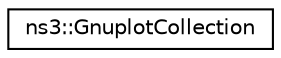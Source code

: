 digraph "Graphical Class Hierarchy"
{
 // LATEX_PDF_SIZE
  edge [fontname="Helvetica",fontsize="10",labelfontname="Helvetica",labelfontsize="10"];
  node [fontname="Helvetica",fontsize="10",shape=record];
  rankdir="LR";
  Node0 [label="ns3::GnuplotCollection",height=0.2,width=0.4,color="black", fillcolor="white", style="filled",URL="$classns3_1_1_gnuplot_collection.html",tooltip="a simple class to group together multiple gnuplots into one file, e.g."];
}
